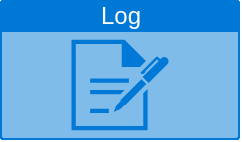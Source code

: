 <mxfile version="13.7.9" type="device"><diagram id="R2lEEEUBdFMjLlhIrx00" name="Page-1"><mxGraphModel dx="1101" dy="825" grid="1" gridSize="10" guides="1" tooltips="1" connect="1" arrows="1" fold="1" page="1" pageScale="1" pageWidth="850" pageHeight="1100" math="0" shadow="0" extFonts="Permanent Marker^https://fonts.googleapis.com/css?family=Permanent+Marker"><root><mxCell id="0"/><mxCell id="1" parent="0"/><mxCell id="dPrmhPvTxjj1hNn6rCTi-5" value="FAQ" style="html=1;strokeColor=none;fillColor=#0079D6;labelPosition=center;verticalLabelPosition=middle;verticalAlign=top;align=center;fontSize=12;outlineConnect=0;spacingTop=-6;fontColor=#FFFFFF;shape=mxgraph.sitemap.faq;" vertex="1" parent="1"><mxGeometry x="360" y="390" width="120" height="70" as="geometry"/></mxCell><mxCell id="dPrmhPvTxjj1hNn6rCTi-6" value="Page" style="html=1;strokeColor=none;fillColor=#0079D6;labelPosition=center;verticalLabelPosition=middle;verticalAlign=top;align=center;fontSize=12;outlineConnect=0;spacingTop=-6;fontColor=#FFFFFF;shape=mxgraph.sitemap.page;" vertex="1" parent="1"><mxGeometry x="360" y="390" width="120" height="70" as="geometry"/></mxCell><mxCell id="dPrmhPvTxjj1hNn6rCTi-7" value="Biography" style="html=1;strokeColor=none;fillColor=#0079D6;labelPosition=center;verticalLabelPosition=middle;verticalAlign=top;align=center;fontSize=12;outlineConnect=0;spacingTop=-6;fontColor=#FFFFFF;shape=mxgraph.sitemap.biography;" vertex="1" parent="1"><mxGeometry x="360" y="390" width="120" height="70" as="geometry"/></mxCell><mxCell id="dPrmhPvTxjj1hNn6rCTi-8" value="Contact" style="html=1;strokeColor=none;fillColor=#0079D6;labelPosition=center;verticalLabelPosition=middle;verticalAlign=top;align=center;fontSize=12;outlineConnect=0;spacingTop=-6;fontColor=#FFFFFF;shape=mxgraph.sitemap.contact;" vertex="1" parent="1"><mxGeometry x="360" y="390" width="120" height="70" as="geometry"/></mxCell><mxCell id="dPrmhPvTxjj1hNn6rCTi-9" value="Cloud" style="html=1;strokeColor=none;fillColor=#0079D6;labelPosition=center;verticalLabelPosition=middle;verticalAlign=top;align=center;fontSize=12;outlineConnect=0;spacingTop=-6;fontColor=#FFFFFF;shape=mxgraph.sitemap.cloud;" vertex="1" parent="1"><mxGeometry x="360" y="390" width="120" height="70" as="geometry"/></mxCell><mxCell id="dPrmhPvTxjj1hNn6rCTi-10" value="Chat" style="html=1;strokeColor=none;fillColor=#0079D6;labelPosition=center;verticalLabelPosition=middle;verticalAlign=top;align=center;fontSize=12;outlineConnect=0;spacingTop=-6;fontColor=#FFFFFF;shape=mxgraph.sitemap.chat;" vertex="1" parent="1"><mxGeometry x="360" y="390" width="120" height="70" as="geometry"/></mxCell><mxCell id="dPrmhPvTxjj1hNn6rCTi-11" value="Chart" style="html=1;strokeColor=none;fillColor=#0079D6;labelPosition=center;verticalLabelPosition=middle;verticalAlign=top;align=center;fontSize=12;outlineConnect=0;spacingTop=-6;fontColor=#FFFFFF;shape=mxgraph.sitemap.chart;" vertex="1" parent="1"><mxGeometry x="360" y="390" width="120" height="70" as="geometry"/></mxCell><mxCell id="dPrmhPvTxjj1hNn6rCTi-12" value="Calendar" style="html=1;strokeColor=none;fillColor=#0079D6;labelPosition=center;verticalLabelPosition=middle;verticalAlign=top;align=center;fontSize=12;outlineConnect=0;spacingTop=-6;fontColor=#FFFFFF;shape=mxgraph.sitemap.calendar;" vertex="1" parent="1"><mxGeometry x="360" y="390" width="120" height="70" as="geometry"/></mxCell><mxCell id="dPrmhPvTxjj1hNn6rCTi-13" value="Contact us" style="html=1;strokeColor=none;fillColor=#0079D6;labelPosition=center;verticalLabelPosition=middle;verticalAlign=top;align=center;fontSize=12;outlineConnect=0;spacingTop=-6;fontColor=#FFFFFF;shape=mxgraph.sitemap.contact_us;" vertex="1" parent="1"><mxGeometry x="360" y="390" width="120" height="70" as="geometry"/></mxCell><mxCell id="dPrmhPvTxjj1hNn6rCTi-14" value="Document" style="html=1;strokeColor=none;fillColor=#0079D6;labelPosition=center;verticalLabelPosition=middle;verticalAlign=top;align=center;fontSize=12;outlineConnect=0;spacingTop=-6;fontColor=#FFFFFF;shape=mxgraph.sitemap.document;" vertex="1" parent="1"><mxGeometry x="360" y="390" width="120" height="70" as="geometry"/></mxCell><mxCell id="dPrmhPvTxjj1hNn6rCTi-15" value="Download" style="html=1;strokeColor=none;fillColor=#0079D6;labelPosition=center;verticalLabelPosition=middle;verticalAlign=top;align=center;fontSize=12;outlineConnect=0;spacingTop=-6;fontColor=#FFFFFF;shape=mxgraph.sitemap.download;" vertex="1" parent="1"><mxGeometry x="360" y="390" width="120" height="70" as="geometry"/></mxCell><mxCell id="dPrmhPvTxjj1hNn6rCTi-16" value="Error" style="html=1;strokeColor=none;fillColor=#0079D6;labelPosition=center;verticalLabelPosition=middle;verticalAlign=top;align=center;fontSize=12;outlineConnect=0;spacingTop=-6;fontColor=#FFFFFF;shape=mxgraph.sitemap.error;" vertex="1" parent="1"><mxGeometry x="360" y="390" width="120" height="70" as="geometry"/></mxCell><mxCell id="dPrmhPvTxjj1hNn6rCTi-17" value="FAQ" style="html=1;strokeColor=none;fillColor=#0079D6;labelPosition=center;verticalLabelPosition=middle;verticalAlign=top;align=center;fontSize=12;outlineConnect=0;spacingTop=-6;fontColor=#FFFFFF;shape=mxgraph.sitemap.faq;" vertex="1" parent="1"><mxGeometry x="360" y="390" width="120" height="70" as="geometry"/></mxCell><mxCell id="dPrmhPvTxjj1hNn6rCTi-18" value="FAQ" style="html=1;strokeColor=none;fillColor=#0079D6;labelPosition=center;verticalLabelPosition=middle;verticalAlign=top;align=center;fontSize=12;outlineConnect=0;spacingTop=-6;fontColor=#FFFFFF;shape=mxgraph.sitemap.faq;" vertex="1" parent="1"><mxGeometry x="360" y="390" width="120" height="70" as="geometry"/></mxCell><mxCell id="dPrmhPvTxjj1hNn6rCTi-19" value="Map" style="html=1;strokeColor=none;fillColor=#0079D6;labelPosition=center;verticalLabelPosition=middle;verticalAlign=top;align=center;fontSize=12;outlineConnect=0;spacingTop=-6;fontColor=#FFFFFF;shape=mxgraph.sitemap.map;" vertex="1" parent="1"><mxGeometry x="360" y="390" width="120" height="70" as="geometry"/></mxCell><mxCell id="dPrmhPvTxjj1hNn6rCTi-20" value="Mail" style="html=1;strokeColor=none;fillColor=#0079D6;labelPosition=center;verticalLabelPosition=middle;verticalAlign=top;align=center;fontSize=12;outlineConnect=0;spacingTop=-6;fontColor=#FFFFFF;shape=mxgraph.sitemap.mail;" vertex="1" parent="1"><mxGeometry x="360" y="390" width="120" height="70" as="geometry"/></mxCell><mxCell id="dPrmhPvTxjj1hNn6rCTi-21" value="Login" style="html=1;strokeColor=none;fillColor=#0079D6;labelPosition=center;verticalLabelPosition=middle;verticalAlign=top;align=center;fontSize=12;outlineConnect=0;spacingTop=-6;fontColor=#FFFFFF;shape=mxgraph.sitemap.login;" vertex="1" parent="1"><mxGeometry x="360" y="390" width="120" height="70" as="geometry"/></mxCell><mxCell id="dPrmhPvTxjj1hNn6rCTi-22" value="Log" style="html=1;strokeColor=none;fillColor=#0079D6;labelPosition=center;verticalLabelPosition=middle;verticalAlign=top;align=center;fontSize=12;outlineConnect=0;spacingTop=-6;fontColor=#FFFFFF;shape=mxgraph.sitemap.log;" vertex="1" parent="1"><mxGeometry x="360" y="390" width="120" height="70" as="geometry"/></mxCell></root></mxGraphModel></diagram></mxfile>